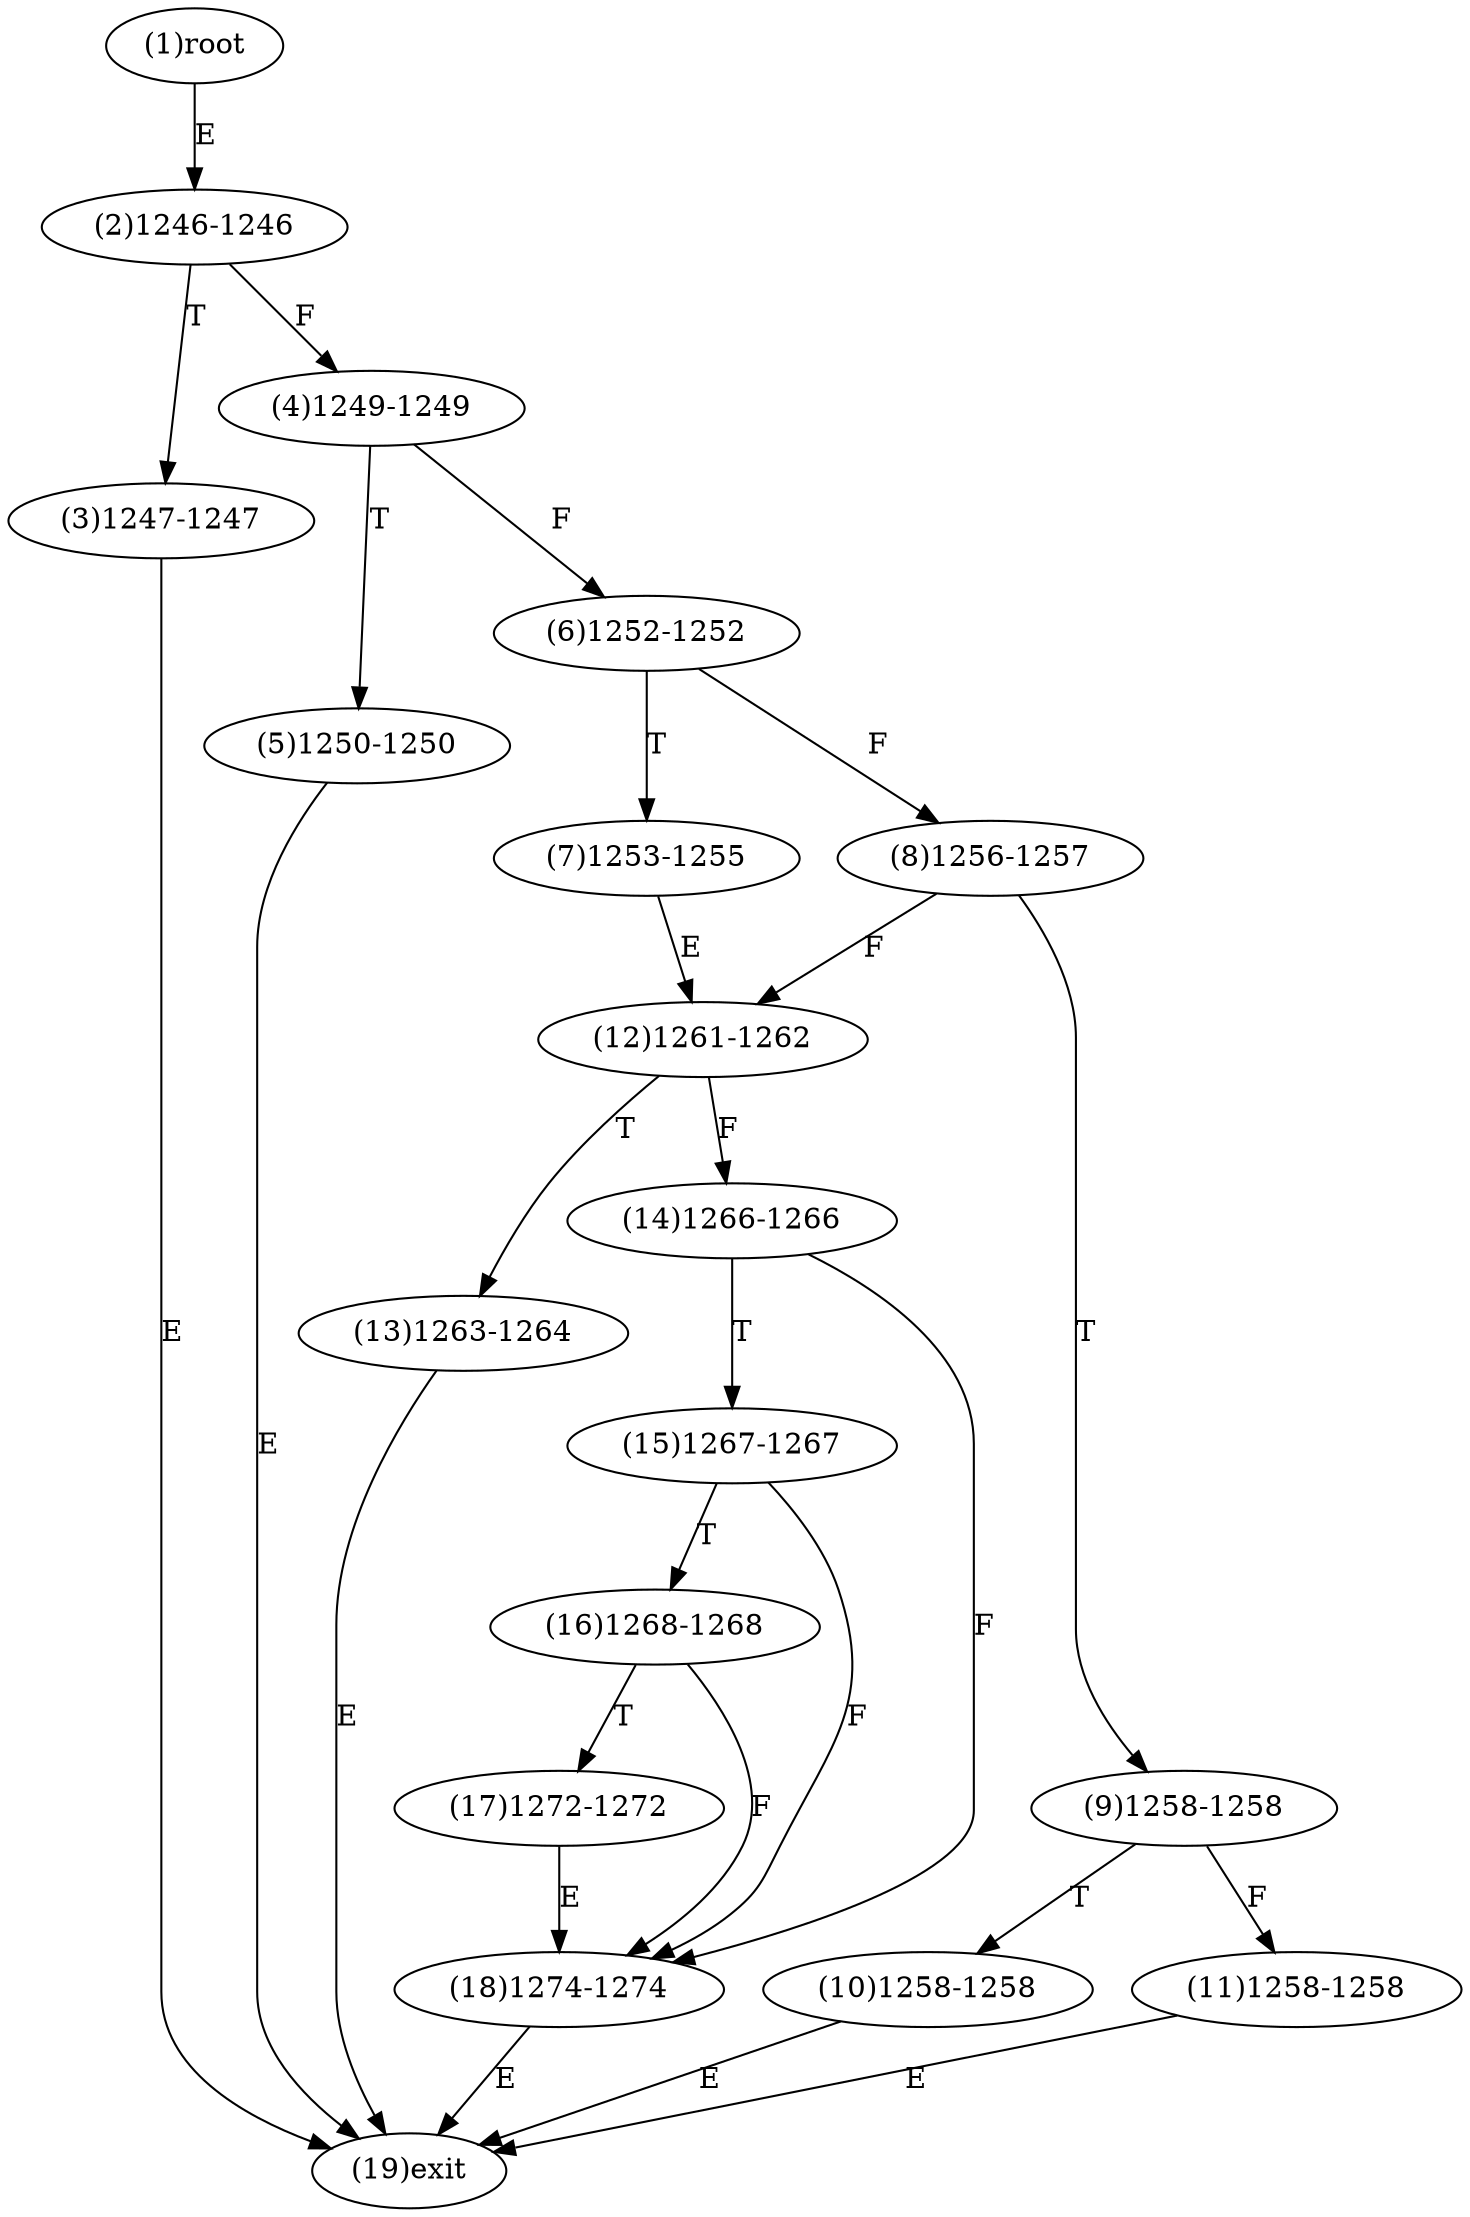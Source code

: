digraph "" { 
1[ label="(1)root"];
2[ label="(2)1246-1246"];
3[ label="(3)1247-1247"];
4[ label="(4)1249-1249"];
5[ label="(5)1250-1250"];
6[ label="(6)1252-1252"];
7[ label="(7)1253-1255"];
8[ label="(8)1256-1257"];
9[ label="(9)1258-1258"];
10[ label="(10)1258-1258"];
11[ label="(11)1258-1258"];
12[ label="(12)1261-1262"];
13[ label="(13)1263-1264"];
14[ label="(14)1266-1266"];
15[ label="(15)1267-1267"];
17[ label="(17)1272-1272"];
16[ label="(16)1268-1268"];
19[ label="(19)exit"];
18[ label="(18)1274-1274"];
1->2[ label="E"];
2->4[ label="F"];
2->3[ label="T"];
3->19[ label="E"];
4->6[ label="F"];
4->5[ label="T"];
5->19[ label="E"];
6->8[ label="F"];
6->7[ label="T"];
7->12[ label="E"];
8->12[ label="F"];
8->9[ label="T"];
9->11[ label="F"];
9->10[ label="T"];
10->19[ label="E"];
11->19[ label="E"];
12->14[ label="F"];
12->13[ label="T"];
13->19[ label="E"];
14->18[ label="F"];
14->15[ label="T"];
15->18[ label="F"];
15->16[ label="T"];
16->18[ label="F"];
16->17[ label="T"];
17->18[ label="E"];
18->19[ label="E"];
}